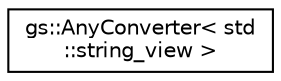 digraph "Graphical Class Hierarchy"
{
 // LATEX_PDF_SIZE
  edge [fontname="Helvetica",fontsize="10",labelfontname="Helvetica",labelfontsize="10"];
  node [fontname="Helvetica",fontsize="10",shape=record];
  rankdir="LR";
  Node0 [label="gs::AnyConverter\< std\l::string_view \>",height=0.2,width=0.4,color="black", fillcolor="white", style="filled",URL="$structgs_1_1AnyConverter_3_01std_1_1string__view_01_4.html",tooltip=" "];
}
